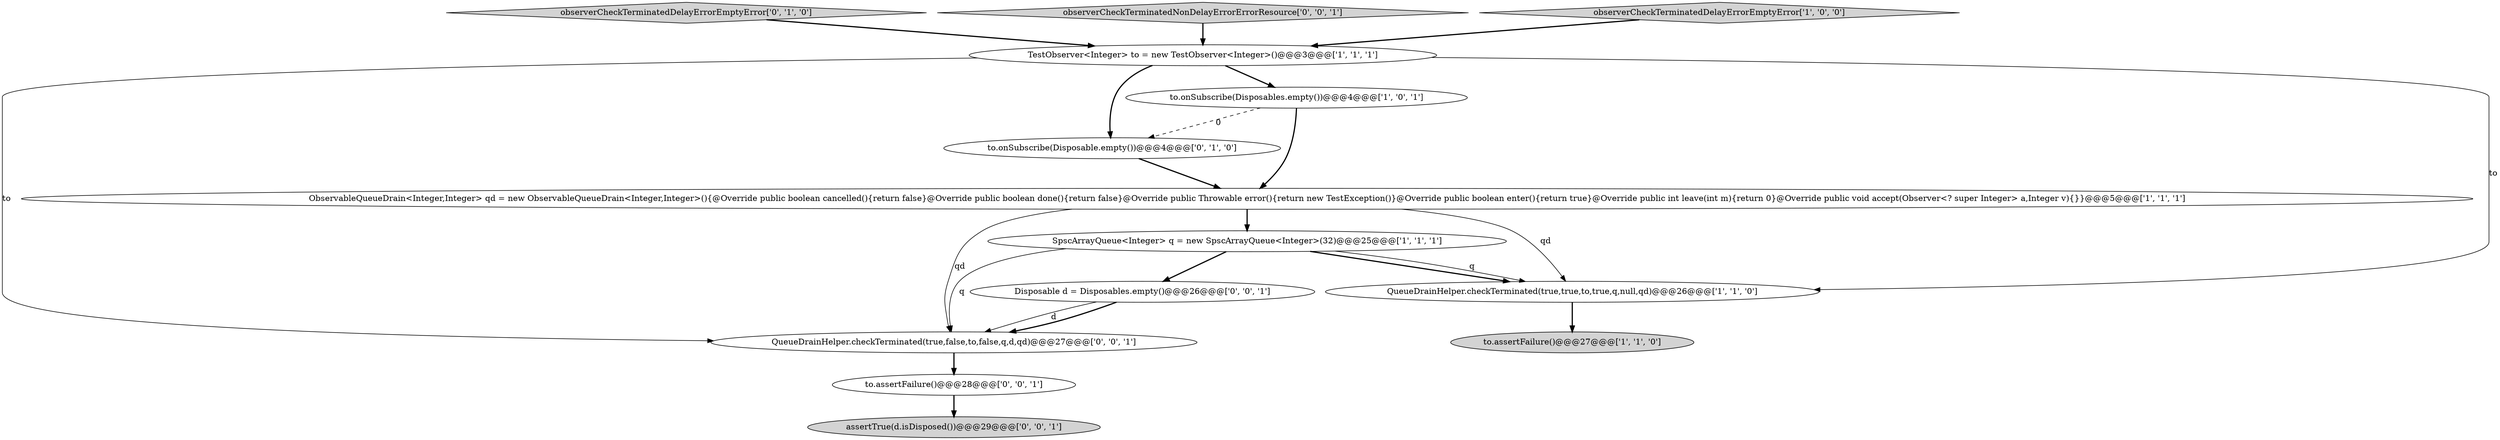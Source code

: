 digraph {
8 [style = filled, label = "observerCheckTerminatedDelayErrorEmptyError['0', '1', '0']", fillcolor = lightgray, shape = diamond image = "AAA0AAABBB2BBB"];
1 [style = filled, label = "TestObserver<Integer> to = new TestObserver<Integer>()@@@3@@@['1', '1', '1']", fillcolor = white, shape = ellipse image = "AAA0AAABBB1BBB"];
7 [style = filled, label = "to.onSubscribe(Disposable.empty())@@@4@@@['0', '1', '0']", fillcolor = white, shape = ellipse image = "AAA1AAABBB2BBB"];
6 [style = filled, label = "to.assertFailure()@@@27@@@['1', '1', '0']", fillcolor = lightgray, shape = ellipse image = "AAA0AAABBB1BBB"];
9 [style = filled, label = "observerCheckTerminatedNonDelayErrorErrorResource['0', '0', '1']", fillcolor = lightgray, shape = diamond image = "AAA0AAABBB3BBB"];
10 [style = filled, label = "to.assertFailure()@@@28@@@['0', '0', '1']", fillcolor = white, shape = ellipse image = "AAA0AAABBB3BBB"];
11 [style = filled, label = "QueueDrainHelper.checkTerminated(true,false,to,false,q,d,qd)@@@27@@@['0', '0', '1']", fillcolor = white, shape = ellipse image = "AAA0AAABBB3BBB"];
5 [style = filled, label = "SpscArrayQueue<Integer> q = new SpscArrayQueue<Integer>(32)@@@25@@@['1', '1', '1']", fillcolor = white, shape = ellipse image = "AAA0AAABBB1BBB"];
4 [style = filled, label = "ObservableQueueDrain<Integer,Integer> qd = new ObservableQueueDrain<Integer,Integer>(){@Override public boolean cancelled(){return false}@Override public boolean done(){return false}@Override public Throwable error(){return new TestException()}@Override public boolean enter(){return true}@Override public int leave(int m){return 0}@Override public void accept(Observer<? super Integer> a,Integer v){}}@@@5@@@['1', '1', '1']", fillcolor = white, shape = ellipse image = "AAA0AAABBB1BBB"];
3 [style = filled, label = "observerCheckTerminatedDelayErrorEmptyError['1', '0', '0']", fillcolor = lightgray, shape = diamond image = "AAA0AAABBB1BBB"];
13 [style = filled, label = "assertTrue(d.isDisposed())@@@29@@@['0', '0', '1']", fillcolor = lightgray, shape = ellipse image = "AAA0AAABBB3BBB"];
2 [style = filled, label = "QueueDrainHelper.checkTerminated(true,true,to,true,q,null,qd)@@@26@@@['1', '1', '0']", fillcolor = white, shape = ellipse image = "AAA0AAABBB1BBB"];
0 [style = filled, label = "to.onSubscribe(Disposables.empty())@@@4@@@['1', '0', '1']", fillcolor = white, shape = ellipse image = "AAA0AAABBB1BBB"];
12 [style = filled, label = "Disposable d = Disposables.empty()@@@26@@@['0', '0', '1']", fillcolor = white, shape = ellipse image = "AAA0AAABBB3BBB"];
5->2 [style = bold, label=""];
0->7 [style = dashed, label="0"];
0->4 [style = bold, label=""];
5->2 [style = solid, label="q"];
4->5 [style = bold, label=""];
5->11 [style = solid, label="q"];
12->11 [style = solid, label="d"];
1->11 [style = solid, label="to"];
3->1 [style = bold, label=""];
8->1 [style = bold, label=""];
1->2 [style = solid, label="to"];
11->10 [style = bold, label=""];
10->13 [style = bold, label=""];
7->4 [style = bold, label=""];
4->11 [style = solid, label="qd"];
2->6 [style = bold, label=""];
4->2 [style = solid, label="qd"];
5->12 [style = bold, label=""];
12->11 [style = bold, label=""];
1->7 [style = bold, label=""];
9->1 [style = bold, label=""];
1->0 [style = bold, label=""];
}
